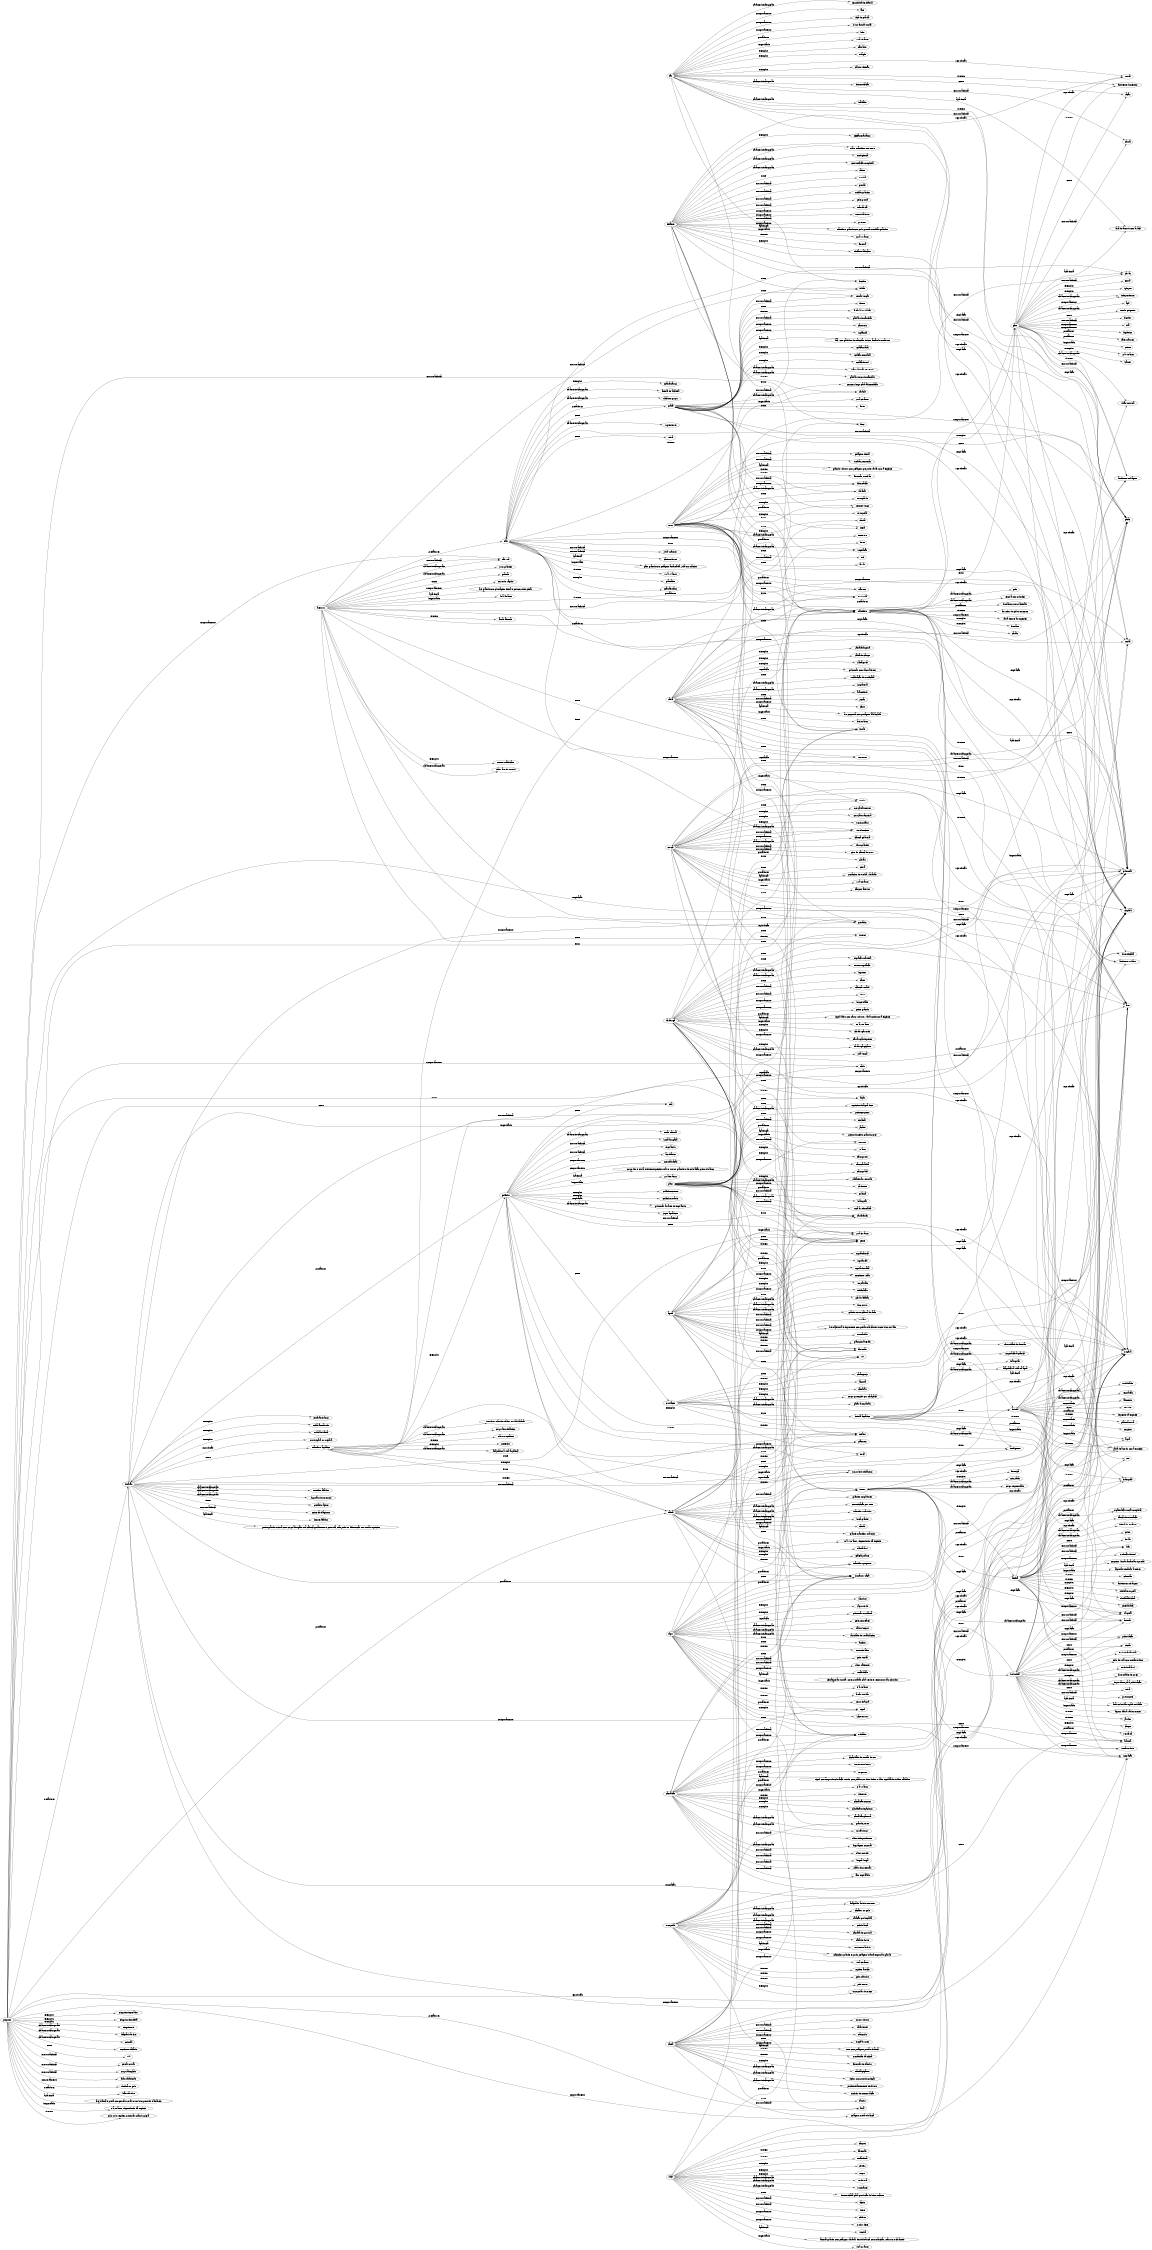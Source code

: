 digraph G {
	rankdir=LR size=15
	"cão"
	gato
	"sabiá"
	pacu
	elefante
	borboleta
	tartaruga
	urso
	"leão"
	golfinho
	abelha
	"águia"
	sapo
	"tubarão"
	coruja
	girafa
	"urso-polar"
	"camaleão"
	panda
	vaca
	avestruz
	baleia
	pinguim
	"mamífero"
	"mamífero aquático"
	inseto
	"crustáceo"
	"animal aquático"
	animal
	"cão" -> Labrador [label=exemplos]
	"cão" -> Beagle [label=exemplos]
	"cão" -> "Pastor Alemão" [label=exemplos]
	"cão" -> pulmonar [label="respiração"]
	"cão" -> "vivípara" [label="reprodução"]
	"cão" -> sexual [label="reprodução"]
	"cão" -> "domesticação" [label="características_gerais"]
	"cão" -> lealdade [label="características_gerais"]
	"cão" -> "sensibilidade olfativa" [label="características_gerais"]
	"cão" -> "mamífero" [label="é_um"]
	"cão" -> "ração" [label=come]
	"cão" -> patas [label="estrutura_física"]
	"cão" -> focinho [label="estrutura_física"]
	"cão" -> cauda [label="estrutura_física"]
	"cão" -> late [label=comportamento]
	"cão" -> "fica de guarda" [label=comportamento]
	"cão" -> "é um animal social" [label=comportamento]
	"cão" -> lobo [label=predadores]
	"cão" -> "varia de acordo com a raça" [label="aparência"]
	"cão" -> "10 a 15 anos" [label=longevidade]
	"cão" -> "ambiente doméstico" [label=vive_em]
	"cão" -> "ambiente selvagem" [label=vive_em]
	gato -> Siames [label=exemplos]
	gato -> Persa [label=exemplos]
	gato -> Sphynx [label=exemplos]
	gato -> pulmonar [label="respiração"]
	gato -> "vivípara" [label="reprodução"]
	gato -> sexual [label="reprodução"]
	gato -> independente [label="características_gerais"]
	gato -> "ágil" [label="características_gerais"]
	gato -> "visão noturna" [label="características_gerais"]
	gato -> "mamífero" [label="é_um"]
	gato -> "ração" [label=come]
	gato -> "roedor pequeno" [label=come]
	gato -> ave [label=come]
	gato -> patas [label="estrutura_física"]
	gato -> bigodes [label="estrutura_física"]
	gato -> cauda [label="estrutura_física"]
	gato -> garras [label="estrutura_física"]
	gato -> mia [label=comportamento]
	gato -> independente [label=comportamento]
	gato -> "higiênico" [label=comportamento]
	gato -> "cães maiores" [label=predadores]
	gato -> coiote [label=predadores]
	gato -> "varia de acordo com a raça" [label="aparência"]
	gato -> "12 a 15 anos" [label=longevidade]
	gato -> "ambiente doméstico" [label=vive_em]
	gato -> "ambiente selvagem" [label=vive_em]
	"sabiá" -> "Sabiá-laranjeira" [label=exemplos]
	"sabiá" -> "Sabiá-do-campo" [label=exemplos]
	"sabiá" -> "Sabiá-poca" [label=exemplos]
	"sabiá" -> "pulmonar com sacos aéreos" [label="respiração"]
	"sabiá" -> "ovípara" [label="reprodução"]
	"sabiá" -> "vocalização diversificada" [label="características_gerais"]
	"sabiá" -> territorial [label="características_gerais"]
	"sabiá" -> "migratória" [label="características_gerais"]
	"sabiá" -> ave [label="é_um"]
	"sabiá" -> sementes [label=come]
	"sabiá" -> inseto [label=come]
	"sabiá" -> "aracnídeos" [label=come]
	"sabiá" -> frutas [label=come]
	"sabiá" -> patas [label="estrutura_física"]
	"sabiá" -> asas [label="estrutura_física"]
	"sabiá" -> bico [label="estrutura_física"]
	"sabiá" -> penas [label="estrutura_física"]
	"sabiá" -> canto [label=comportamento]
	"sabiá" -> voo [label=comportamento]
	"sabiá" -> "migração" [label=comportamento]
	"sabiá" -> gato [label=predadores]
	"sabiá" -> "ave pequena com penagem alaranjada" [label="aparência"]
	"sabiá" -> "até 30 anos" [label=longevidade]
	"sabiá" -> florestas [label=vive_em]
	"sabiá" -> "ambiente urbano" [label=vive_em]
	pacu -> "Pacu-preto" [label=exemplos]
	pacu -> "Pacu-caranha" [label=exemplos]
	pacu -> "Pacu-prata" [label=exemplos]
	pacu -> branquial [label="respiração"]
	pacu -> "ovípara" [label="reprodução"]
	pacu -> "nadadeiras robustas" [label="características_gerais"]
	pacu -> "boca arredondada" [label="características_gerais"]
	pacu -> "espécies de água doce" [label="características_gerais"]
	pacu -> peixe [label="é_um"]
	pacu -> algas [label=come]
	pacu -> frutas [label=come]
	pacu -> "peixe pequeno" [label=come]
	pacu -> "plâncton" [label=come]
	pacu -> barbatanas [label="estrutura_física"]
	pacu -> escamas [label="estrutura_física"]
	pacu -> branquias [label="estrutura_física"]
	pacu -> nado [label=comportamento]
	pacu -> cardumes [label=comportamento]
	pacu -> piranha [label=predadores]
	pacu -> "jacaré" [label=predadores]
	pacu -> "peixe de médio/grande porte" [label="aparência"]
	pacu -> "10 anos" [label=longevidade]
	pacu -> rio [label=vive_em]
	elefante -> "Elefante-africano" [label=exemplos]
	elefante -> "Elefante-asiático" [label=exemplos]
	elefante -> pulmonar [label="respiração"]
	elefante -> "vivípara" [label="reprodução"]
	elefante -> sexual [label="reprodução"]
	elefante -> "maior mamífero terrestre" [label="características_gerais"]
	elefante -> "inteligência" [label="características_gerais"]
	elefante -> "comunicação complexa" [label="características_gerais"]
	elefante -> "mamífero" [label="é_um"]
	elefante -> "vegetação" [label=come]
	elefante -> frutas [label=come]
	elefante -> "raízes" [label=come]
	elefante -> folhas [label=come]
	elefante -> patas [label="estrutura_física"]
	elefante -> tromba [label="estrutura_física"]
	elefante -> presas [label="estrutura_física"]
	elefante -> "orelhas grandes" [label="estrutura_física"]
	elefante -> "pele grossa" [label="estrutura_física"]
	elefante -> social [label=comportamento]
	elefante -> matriarcal [label=comportamento]
	elefante -> "memória forte" [label=comportamento]
	elefante -> protetor [label=comportamento]
	elefante -> "humanos (caça)" [label=predadores]
	elefante -> "mamífero grande com pele grossa e orelhas grandes" [label="aparência"]
	elefante -> "60 a 70 anos" [label=longevidade]
	elefante -> savana [label=vive_em]
	elefante -> floresta [label=vive_em]
	borboleta -> Monarca [label=exemplos]
	borboleta -> "Borboleta-azul" [label=exemplos]
	borboleta -> "Borboleta-da-seda" [label=exemplos]
	borboleta -> traqueal [label="respiração"]
	borboleta -> "ovípara" [label="reprodução"]
	borboleta -> "ciclo de vida com metamorfose" [label="características_gerais"]
	borboleta -> "diversidade de cores" [label="características_gerais"]
	borboleta -> "importante para polinização" [label="características_gerais"]
	borboleta -> inseto [label="é_um"]
	borboleta -> "néctar" [label=come]
	borboleta -> seiva [label=come]
	borboleta -> asas [label="estrutura_física"]
	borboleta -> antenas [label="estrutura_física"]
	borboleta -> "probóscide" [label="estrutura_física"]
	borboleta -> voo [label=comportamento]
	borboleta -> "migração" [label=comportamento]
	borboleta -> "polinização" [label=comportamento]
	borboleta -> metamorfose [label=comportamento]
	borboleta -> ave [label=predadores]
	borboleta -> aranha [label=predadores]
	borboleta -> "asas coloridas e padronizadas" [label="aparência"]
	borboleta -> "alguns dias a vários meses" [label=longevidade]
	borboleta -> "ambiente selvagem" [label=vive_em]
	borboleta -> jardim [label=vive_em]
	borboleta -> campo [label=vive_em]
	tartaruga -> "Tartaruga-verde" [label=exemplos]
	tartaruga -> "Tartaruga-de-pente" [label=exemplos]
	tartaruga -> "Tartaruga-gigante" [label=exemplos]
	tartaruga -> pulmonar [label="respiração"]
	tartaruga -> "ovípara" [label="reprodução"]
	tartaruga -> "vida longa" [label="características_gerais"]
	tartaruga -> "migração marinha" [label="características_gerais"]
	tartaruga -> "termorregulação" [label="características_gerais"]
	tartaruga -> "réptil" [label="é_um"]
	tartaruga -> "vegetação" [label=come]
	tartaruga -> frutas [label=come]
	tartaruga -> algas [label=come]
	tartaruga -> legumes [label=come]
	tartaruga -> insetos [label=come]
	tartaruga -> barbatanas [label="estrutura_física"]
	tartaruga -> casco [label="estrutura_física"]
	tartaruga -> patas [label="estrutura_física"]
	tartaruga -> "cabeça retrátil" [label="estrutura_física"]
	tartaruga -> lento [label=comportamento]
	tartaruga -> "solitário" [label=comportamento]
	tartaruga -> longevidade [label=comportamento]
	tartaruga -> ave [label=predadores]
	tartaruga -> "peixe grande" [label=predadores]
	tartaruga -> "humanos (caça)" [label=predadores]
	tartaruga -> "réptil baixo com casco robusto, varia conforme a espécie" [label="aparência"]
	tartaruga -> "30 a 100 anos" [label=longevidade]
	tartaruga -> rio [label=vive_em]
	tartaruga -> oceano [label=vive_em]
	urso -> "Urso-pardo" [label=exemplos]
	urso -> "Urso-polar" [label=exemplos]
	urso -> Panda [label=exemplos]
	urso -> pulmonar [label="respiração"]
	urso -> "vivípara" [label="reprodução"]
	urso -> "hibernação" [label="características_gerais"]
	urso -> "omnívoro" [label="características_gerais"]
	urso -> forte [label="características_gerais"]
	urso -> "mamífero" [label="é_um"]
	urso -> patas [label=come]
	urso -> mel [label=come]
	urso -> frutas [label=come]
	urso -> larvas [label=come]
	urso -> peixe [label=come]
	urso -> roedor [label=come]
	urso -> garras [label="estrutura_física"]
	urso -> "pelagem densa" [label="estrutura_física"]
	urso -> focinho [label="estrutura_física"]
	urso -> "orelhas pequenas" [label="estrutura_física"]
	urso -> "hibernação" [label=comportamento]
	urso -> "solitário" [label=comportamento]
	urso -> territorial [label=comportamento]
	urso -> "não tem" [label=predadores]
	urso -> "grande, robusto com pelagem que pode variar com a espécie" [label="aparência"]
	urso -> "20 a 30 anos" [label=longevidade]
	urso -> "florestas, tundras" [label=vive_em]
	"leão" -> "Leão-africano" [label=exemplos]
	"leão" -> "Leão-asiático" [label=exemplos]
	"leão" -> pulmonar [label="respiração"]
	"leão" -> "vivípara" [label="reprodução"]
	"leão" -> "animal de alcateia" [label="características_gerais"]
	"leão" -> "caça em grupo" [label="características_gerais"]
	"leão" -> "rugido forte" [label="características_gerais"]
	"leão" -> "mamífero" [label="é_um"]
	"leão" -> zebra [label=come]
	"leão" -> girafa [label=come]
	"leão" -> patas [label="estrutura_física"]
	"leão" -> "juba (machos)" [label="estrutura_física"]
	"leão" -> garras [label="estrutura_física"]
	"leão" -> "caninos fortes" [label="estrutura_física"]
	"leão" -> social [label=comportamento]
	"leão" -> predador [label=comportamento]
	"leão" -> territorial [label=comportamento]
	"leão" -> "não tem" [label=predadores]
	"leão" -> "gato grande com pelagem amarelada, juba em machos" [label="aparência"]
	"leão" -> "10 a 14 anos" [label=longevidade]
	"leão" -> savana [label=vive_em]
	"leão" -> gramados [label=vive_em]
	golfinho -> "Golfinho-comum" [label=exemplos]
	golfinho -> "Golfinho-rotador" [label=exemplos]
	golfinho -> Orca [label=exemplos]
	golfinho -> "pulmonar através de espiráculo" [label="respiração"]
	golfinho -> "vivípara" [label="reprodução"]
	golfinho -> inteligente [label="características_gerais"]
	golfinho -> "jogos aquáticos" [label="características_gerais"]
	golfinho -> "sonar natural" [label="características_gerais"]
	golfinho -> peixe [label=come]
	golfinho -> lula [label=come]
	golfinho -> "crustáceo" [label=come]
	golfinho -> barbatanas [label="estrutura_física"]
	golfinho -> "corpo hidrodinâmico" [label="estrutura_física"]
	golfinho -> "boca alongada" [label="estrutura_física"]
	golfinho -> "espiráculo" [label="estrutura_física"]
	golfinho -> inteligente [label=comportamento]
	golfinho -> social [label=comportamento]
	golfinho -> "acrobático" [label=comportamento]
	golfinho -> "ecolocalização" [label=comportamento]
	golfinho -> "tubarão" [label=predadores]
	golfinho -> "corpo liso e cinza, existem espécies rosas e outros grandes e de coloração preto e branco" [label="aparência"]
	golfinho -> "20 a 50 anos" [label=longevidade]
	golfinho -> oceano [label=vive_em]
	abelha -> "Abelha-europeia" [label=exemplos]
	abelha -> "Abelha-africana" [label=exemplos]
	abelha -> "Abelha-jataí" [label=exemplos]
	abelha -> traqueal [label="respiração"]
	abelha -> "ovípara" [label="reprodução"]
	abelha -> "organização social complexa" [label="características_gerais"]
	abelha -> "dança de orientação" [label="características_gerais"]
	abelha -> "defesa do enxame" [label="características_gerais"]
	abelha -> inseto [label="é_um"]
	abelha -> "néctar" [label=come]
	abelha -> "pólen" [label=come]
	abelha -> asas [label="estrutura_física"]
	abelha -> "ferrão" [label="estrutura_física"]
	abelha -> antenas [label="estrutura_física"]
	abelha -> "polinização" [label=comportamento]
	abelha -> "produção de mel" [label=comportamento]
	abelha -> social [label=comportamento]
	abelha -> ave [label=predadores]
	abelha -> aranha [label=predadores]
	abelha -> "pequeno, listras amarelas e pretas" [label="aparência"]
	abelha -> "algumas semanas a meses" [label=longevidade]
	abelha -> colmeias [label=vive_em]
	abelha -> "ambientes selvagem" [label=vive_em]
	abelha -> "ambiente urbano" [label=vive_em]
	"águia" -> "Águia-careca" [label=exemplos]
	"águia" -> "Águia-real" [label=exemplos]
	"águia" -> "Águia-dourada" [label=exemplos]
	"águia" -> pulmonar [label="respiração"]
	"águia" -> "ovípara" [label="reprodução"]
	"águia" -> "excelente visão" [label="características_gerais"]
	"águia" -> "voo planado" [label="características_gerais"]
	"águia" -> "nidificação" [label="características_gerais"]
	"águia" -> ave [label="é_um"]
	"águia" -> peixe [label=come]
	"águia" -> "mamífero pequeno" [label=come]
	"águia" -> roedor [label=come]
	"águia" -> "garras afiadas" [label="estrutura_física"]
	"águia" -> "bico curvo" [label="estrutura_física"]
	"águia" -> "grande envergadura de asas" [label="estrutura_física"]
	"águia" -> predador [label=comportamento]
	"águia" -> "excelente visão" [label=comportamento]
	"águia" -> "voo alto" [label=comportamento]
	"águia" -> "humanos (caça)" [label=predadores]
	"águia" -> "ave majestosa e imponente com penas marcantes e com bico curvado" [label="aparência"]
	"águia" -> "20 a 30 anos" [label=longevidade]
	"águia" -> montanhas [label=vive_em]
	"águia" -> "planícies abertas" [label=vive_em]
	"águia" -> florestas [label=vive_em]
	sapo -> "Sapo-cururu" [label=exemplos]
	sapo -> "Sapo-boi" [label=exemplos]
	sapo -> "Sapo-verde" [label=exemplos]
	sapo -> "pulmonar e cutânea" [label="respiração"]
	sapo -> "ovípara" [label="reprodução"]
	sapo -> "pele permeável" [label="características_gerais"]
	sapo -> "saltos longos" [label="características_gerais"]
	sapo -> "variedade de vocalizações" [label="características_gerais"]
	sapo -> "anfíbio" [label="é_um"]
	sapo -> inseto [label=come]
	sapo -> aranha [label=come]
	sapo -> invertebrados [label=come]
	sapo -> "pele úmida" [label="estrutura_física"]
	sapo -> patas [label="estrutura_física"]
	sapo -> "olhos salientes" [label="estrutura_física"]
	sapo -> noturno [label=comportamento]
	sapo -> "vocalização" [label=comportamento]
	sapo -> metamorfose [label=comportamento]
	sapo -> ave [label=predadores]
	sapo -> "réptil" [label=predadores]
	sapo -> "mamífero pequeno" [label=predadores]
	sapo -> "pele áspera e úmida, cores puxadas para verde e venenosos são coloridos" [label="aparência"]
	sapo -> "5 a 15 anos" [label=longevidade]
	sapo -> "áreas úmidas" [label=vive_em]
	sapo -> florestas [label=vive_em]
	sapo -> "perto de água" [label=vive_em]
	sapo -> rio [label=vive_em]
	"tubarão" -> "Tubarão-branco" [label=exemplos]
	"tubarão" -> "Tubarão-martelo" [label=exemplos]
	"tubarão" -> "Tubarão-baleia" [label=exemplos]
	"tubarão" -> branquial [label="respiração"]
	"tubarão" -> "ovovivípara ou ovípara" [label="reprodução"]
	"tubarão" -> "sentidos afiados" [label="características_gerais"]
	"tubarão" -> "ampolas de Lorenzini" [label="características_gerais"]
	"tubarão" -> "predador ápice" [label="características_gerais"]
	"tubarão" -> "peixe cartilaginoso" [label="é_um"]
	"tubarão" -> peixe [label=come]
	"tubarão" -> "mamífero aquático" [label=come]
	"tubarão" -> "dentes afiados" [label="estrutura_física"]
	"tubarão" -> barbatanas [label="estrutura_física"]
	"tubarão" -> "corpo hidrodinâmico" [label="estrutura_física"]
	"tubarão" -> predador [label=comportamento]
	"tubarão" -> "solitário" [label=comportamento]
	"tubarão" -> "migração" [label=comportamento]
	"tubarão" -> "humanos (caça)" [label=predadores]
	"tubarão" -> "peixe grande e cinza com corpo alongado sua cabeça geralmente é pontuda, mas pode se diferenciar em outras espécies" [label="aparência"]
	"tubarão" -> "20 a 30 anos" [label=longevidade]
	"tubarão" -> oceano [label=vive_em]
	coruja -> "Coruja-das-neves" [label=exemplos]
	coruja -> "Coruja-buraqueira" [label=exemplos]
	coruja -> "Mocho-diabo" [label=exemplos]
	coruja -> pulmonar [label="respiração"]
	coruja -> "ovípara" [label="reprodução"]
	coruja -> "visão noturna" [label="características_gerais"]
	coruja -> "voo silencioso" [label="características_gerais"]
	coruja -> "cabeça giratória" [label="características_gerais"]
	coruja -> ave [label="é_um"]
	coruja -> roedor [label=come]
	coruja -> inseto [label=come]
	coruja -> ave [label=come]
	coruja -> patas [label="estrutura_física"]
	coruja -> "olhos grandes" [label="estrutura_física"]
	coruja -> "giro de cabeça de 270°" [label="estrutura_física"]
	coruja -> "voo silencioso" [label="estrutura_física"]
	coruja -> noturno [label=comportamento]
	coruja -> predador [label=comportamento]
	coruja -> "voo silencioso" [label=comportamento]
	coruja -> "gavião" [label=predadores]
	coruja -> cobra [label=predadores]
	coruja -> "penachos de orelha, variadas" [label="aparência"]
	coruja -> "10 a 25 anos" [label=longevidade]
	coruja -> florestas [label=vive_em]
	coruja -> "campos abertos" [label=vive_em]
	coruja -> "ambiente selvagem" [label=vive_em]
	coruja -> "ambiente urbano" [label=vive_em]
	girafa -> "Girafa-masai" [label=exemplos]
	girafa -> "Girafa-reticulada" [label=exemplos]
	girafa -> "Girafa-do-sul" [label=exemplos]
	girafa -> pulmonar [label="respiração"]
	girafa -> "vivípara" [label="reprodução"]
	girafa -> "maior animal terrestre" [label="características_gerais"]
	girafa -> "padrão único de manchas" [label="características_gerais"]
	girafa -> "pescoço longo para alimentação" [label="características_gerais"]
	girafa -> "mamífero" [label="é_um"]
	girafa -> folhas [label=come]
	girafa -> flores [label=come]
	girafa -> frutos [label=come]
	girafa -> "pescoço longo" [label="estrutura_física"]
	girafa -> "pernas longas" [label="estrutura_física"]
	girafa -> "padrão de manchas" [label="estrutura_física"]
	girafa -> social [label=comportamento]
	girafa -> pastoreio [label=comportamento]
	girafa -> "vigilância" [label=comportamento]
	girafa -> "leão" [label=predadores]
	girafa -> hiena [label=predadores]
	girafa -> "alta, com padrões de manchas únicos, amarelo e marrom" [label="aparência"]
	girafa -> "20 a 25 anos" [label=longevidade]
	girafa -> savanas [label=vive_em]
	girafa -> "áreas arborizadas" [label=vive_em]
	"urso-polar" -> "Urso-polar do Ártico" [label=exemplos]
	"urso-polar" -> pulmonar [label="respiração"]
	"urso-polar" -> "vivípara" [label="reprodução"]
	"urso-polar" -> "adaptado ao frio extremo" [label="características_gerais"]
	"urso-polar" -> "caçador no gelo" [label="características_gerais"]
	"urso-polar" -> "natação prolongada" [label="características_gerais"]
	"urso-polar" -> "mamífero" [label="é_um"]
	"urso-polar" -> foca [label=come]
	"urso-polar" -> peixe [label=come]
	"urso-polar" -> "pele branca" [label="estrutura_física"]
	"urso-polar" -> "grande porte" [label="estrutura_física"]
	"urso-polar" -> "camada de gordura" [label="estrutura_física"]
	"urso-polar" -> "solitário" [label=comportamento]
	"urso-polar" -> "nadador forte" [label=comportamento]
	"urso-polar" -> "resistente ao frio" [label=comportamento]
	"urso-polar" -> "humanos (caça)" [label=predadores]
	"urso-polar" -> "mamífero grande e gordo pelagem branca espessa e garras" [label="aparência"]
	"urso-polar" -> "15 a 25 anos" [label=longevidade]
	"urso-polar" -> "regiões árticas" [label=vive_em]
	"urso-polar" -> "gelo marinho" [label=vive_em]
	"urso-polar" -> "polo norte" [label=vive_em]
	"camaleão" -> "Camaleão-comum" [label=exemplos]
	"camaleão" -> "Camaleão-de-Jackson" [label=exemplos]
	"camaleão" -> "Camaleão-pantera" [label=exemplos]
	"camaleão" -> pulmonar [label="respiração"]
	"camaleão" -> "ovípara" [label="reprodução"]
	"camaleão" -> "muda de cor" [label="características_gerais"]
	"camaleão" -> "olhos independentes" [label="características_gerais"]
	"camaleão" -> "linguagem corporal" [label="características_gerais"]
	"camaleão" -> "réptil" [label="é_um"]
	"camaleão" -> inseto [label=come]
	"camaleão" -> aranha [label=come]
	"camaleão" -> "olhos móveis" [label="estrutura_física"]
	"camaleão" -> "língua longa" [label="estrutura_física"]
	"camaleão" -> "patas de preensão" [label="estrutura_física"]
	"camaleão" -> "rabo espiralado" [label="estrutura_física"]
	"camaleão" -> "solitário" [label=comportamento]
	"camaleão" -> "capacidade de mudar de cor" [label=comportamento]
	"camaleão" -> "movimento lento" [label=comportamento]
	"camaleão" -> ave [label=predadores]
	"camaleão" -> serpente [label=predadores]
	"camaleão" -> "réptil com corpo de coloração verde, com patas com dois dedos e rabo espiralado e olhos saltados" [label="aparência"]
	"camaleão" -> "3 a 10 anos" [label=longevidade]
	"camaleão" -> florestas [label=vive_em]
	"camaleão" -> desertos [label=vive_em]
	panda -> "Panda-gigante" [label=exemplos]
	panda -> pulmonar [label="respiração"]
	panda -> "vivípara" [label="reprodução"]
	panda -> "dedos com pseudo-polegar" [label="características_gerais"]
	panda -> "predominantemente herbívoro" [label="características_gerais"]
	panda -> "símbolo de conservação" [label="características_gerais"]
	panda -> "mamífero" [label="é_um"]
	panda -> bambu [label=come]
	panda -> "pelagem preta e branca" [label="estrutura_física"]
	panda -> "corpo robusto" [label="estrutura_física"]
	panda -> "patas fortes" [label="estrutura_física"]
	panda -> "solitário" [label=comportamento]
	panda -> tranquilo [label=comportamento]
	panda -> "trepa árvores" [label=comportamento]
	panda -> "humanos (caça)" [label=predadores]
	panda -> "urso com pelagem preta e branca" [label="aparência"]
	panda -> "20 a 30 anos" [label=longevidade]
	panda -> "montanhas da china" [label=vive_em]
	panda -> "florestas de bambu" [label=vive_em]
	vaca -> Holandesa [label=exemplos]
	vaca -> Jersey [label=exemplos]
	vaca -> Angus [label=exemplos]
	vaca -> pulmonar [label="respiração"]
	vaca -> "vivípara" [label="reprodução"]
	vaca -> "herbívora" [label="características_gerais"]
	vaca -> ruminante [label="características_gerais"]
	vaca -> "domesticada para produção de leite e carne" [label="características_gerais"]
	vaca -> "mamífero" [label="é_um"]
	vaca -> capim [label=come]
	vaca -> patas [label="estrutura_física"]
	vaca -> "úbere" [label="estrutura_física"]
	vaca -> chifres [label="estrutura_física"]
	vaca -> "produz leite" [label=comportamento]
	vaca -> rumina [label=comportamento]
	vaca -> "humanos (caça)" [label=predadores]
	vaca -> "animal grande com pelagem variada, desde branca, com manchas, marrom e caramelo" [label="aparência"]
	vaca -> "15 a 20 anos" [label=longevidade]
	vaca -> campos [label=vive_em]
	vaca -> fazendas [label=vive_em]
	avestruz -> "Avestruz-africano" [label=exemplos]
	avestruz -> pulmonar [label="respiração"]
	avestruz -> "ovípara" [label="reprodução"]
	avestruz -> "maior ave do mundo" [label="características_gerais"]
	avestruz -> "não voa" [label="características_gerais"]
	avestruz -> "ovos grandes" [label="características_gerais"]
	avestruz -> ave [label="é_um"]
	avestruz -> gramas [label=come]
	avestruz -> sementes [label=come]
	avestruz -> insetos [label=come]
	avestruz -> "pernas longas" [label="estrutura_física"]
	avestruz -> "pescoço longo" [label="estrutura_física"]
	avestruz -> "não voa" [label="estrutura_física"]
	avestruz -> "corredor rápido" [label=comportamento]
	avestruz -> social [label=comportamento]
	avestruz -> hiena [label=predadores]
	avestruz -> "leão" [label=predadores]
	avestruz -> "ave grande com plumagem densa e pescoço sem penas" [label="aparência"]
	avestruz -> "40 a 45 anos" [label=longevidade]
	avestruz -> savanas [label=vive_em]
	avestruz -> "áreas abertas" [label=vive_em]
	baleia -> "Baleia-azul" [label=exemplos]
	baleia -> "Baleia-jubarte" [label=exemplos]
	baleia -> Orca [label=exemplos]
	baleia -> pulmonar [label="respiração"]
	baleia -> "vivípara" [label="reprodução"]
	baleia -> "grandes migradores" [label="características_gerais"]
	baleia -> "comunicação por sons" [label="características_gerais"]
	baleia -> "mamífero marinho" [label="características_gerais"]
	baleia -> "mamífero aquático" [label="é_um"]
	baleia -> "plâncton" [label=come]
	baleia -> peixe [label=come]
	baleia -> "grande porte" [label="estrutura_física"]
	baleia -> "corpo hidrodinâmico" [label="estrutura_física"]
	baleia -> barbatanas [label="estrutura_física"]
	baleia -> "boca grande" [label="estrutura_física"]
	baleia -> cantar [label=comportamento]
	baleia -> "migração" [label=comportamento]
	baleia -> "humanos (caça)" [label=predadores]
	baleia -> "grande mamífero marinho" [label="aparência"]
	baleia -> "20 a 100 anos, dependendo da espécie" [label=longevidade]
	baleia -> oceano [label=vive_em]
	pinguim -> "Pinguim-imperador" [label=exemplos]
	pinguim -> "Pinguim-de-Adélia" [label=exemplos]
	pinguim -> "Pinguim-rei" [label=exemplos]
	pinguim -> pulmonar [label="respiração"]
	pinguim -> "ovípara" [label="reprodução"]
	pinguim -> "adaptado ao frio" [label="características_gerais"]
	pinguim -> colonial [label="características_gerais"]
	pinguim -> "excelente nadador" [label="características_gerais"]
	pinguim -> ave [label="é_um"]
	pinguim -> peixe [label=come]
	pinguim -> lula [label=come]
	pinguim -> krill [label=come]
	pinguim -> "pernas curtas" [label="estrutura_física"]
	pinguim -> "corpo alongado" [label="estrutura_física"]
	pinguim -> "asas nadadeiras" [label="estrutura_física"]
	pinguim -> bico [label="estrutura_física"]
	pinguim -> nado [label=comportamento]
	pinguim -> "não voa" [label=comportamento]
	pinguim -> "migração" [label=comportamento]
	pinguim -> "desliza no gelo" [label=comportamento]
	pinguim -> foca [label=predadores]
	pinguim -> baleia [label=predadores]
	pinguim -> "leão-marinho" [label=predadores]
	pinguim -> "tubarão" [label=predadores]
	pinguim -> "ave branca e preta com pernas curtas e um bico pontudo e amarelo" [label="aparência"]
	pinguim -> "6 a 20 anos, dependendo da espécie" [label=longevidade]
	pinguim -> "polo sul e regiões próximas quando migra" [label=vive_em]
	"mamífero" -> humano [label=exemplos]
	"mamífero" -> gato [label=exemplos]
	"mamífero" -> cavalo [label=exemplos]
	"mamífero" -> pulmonar [label="respiração"]
	"mamífero" -> "vivípara" [label="reprodução"]
	"mamífero" -> pelo [label="características_gerais"]
	"mamífero" -> "respira com pulmões" [label="características_gerais"]
	"mamífero" -> animal [label="é_um"]
	"mamífero" -> "humanos/outros animais" [label=predadores]
	"mamífero" -> diversificada [label="aparência"]
	"mamífero" -> "varia de acordo com a espécie" [label=longevidade]
	"mamífero" -> "ao redor do globo terrestre" [label=vive_em]
	"mamífero" -> "varia dentre as espécies" [label=comportamento]
	"mamífero" -> inteligente [label=comportamento]
	"mamífero aquático" -> pulmonar [label="respiração"]
	"mamífero aquático" -> "vivípara" [label="reprodução"]
	"mamífero aquático" -> "adaptados à vida aquática" [label="características_gerais"]
	"mamífero aquático" -> "membros transformados em barbatanas" [label="características_gerais"]
	"mamífero aquático" -> "corpo aerodinâmico" [label="características_gerais"]
	"mamífero aquático" -> "mamífero" [label="é_um"]
	"mamífero aquático" -> "mares e oceanos" [label=vive_em]
	"mamífero aquático" -> golfinho [label=exemplos]
	"mamífero aquático" -> baleia [label=exemplos]
	"mamífero aquático" -> "peixe-boi" [label=exemplos]
	inseto -> traqueal [label="respiração"]
	inseto -> "ovípara" [label="reprodução"]
	inseto -> "seis patas" [label="características_gerais"]
	inseto -> "corpo segmentado" [label="características_gerais"]
	inseto -> antenas [label="características_gerais"]
	inseto -> animal [label="é_um"]
	inseto -> abelha [label=exemplos]
	inseto -> formiga [label=exemplos]
	inseto -> borboleta [label=exemplos]
	"crustáceo" -> branquial [label="respiração"]
	"crustáceo" -> "ovípara" [label="reprodução"]
	"crustáceo" -> "corpo protegido por carapaça" [label="características_gerais"]
	"crustáceo" -> "patas articuladas" [label="características_gerais"]
	"crustáceo" -> antenas [label="características_gerais"]
	"crustáceo" -> "animal aquático" [label="é_um"]
	"crustáceo" -> oceano [label=vive_em]
	"crustáceo" -> rio [label=vive_em]
	"crustáceo" -> caranguejo [label=exemplos]
	"crustáceo" -> lagosta [label=exemplos]
	"crustáceo" -> "camarão" [label=exemplos]
	"animal aquático" -> "brânquias" [label="respiração"]
	"animal aquático" -> "ovípara" [label="reprodução"]
	"animal aquático" -> "vivípara" [label="reprodução"]
	"animal aquático" -> "adaptação à vida na água" [label="características_gerais"]
	"animal aquático" -> "diversidade de formas" [label="características_gerais"]
	"animal aquático" -> "respiração aquática" [label="características_gerais"]
	"animal aquático" -> animal [label="é_um"]
	"animal aquático" -> "água" [label=vive_em]
	"animal aquático" -> "varia de acordo com a espécie" [label=predadores]
	"animal aquático" -> diversificada [label="aparência"]
	"animal aquático" -> "varia de acordo com a espécie" [label=longevidade]
	animal -> pulmonar [label="respiração"]
	animal -> branquial [label="respiração"]
	animal -> traqueal [label="respiração"]
	animal -> "ovípara" [label="reprodução"]
	animal -> "vivípara" [label="reprodução"]
	animal -> mobilidade [label="características_gerais"]
	animal -> "respiração" [label="características_gerais"]
	animal -> "ser vivo" [label="é_um"]
	animal -> "planeta terra" [label=vive_em]
	animal -> "oxigênio" [label=necessita_de]
	animal -> alimento [label=necessita_de]
	animal -> "água" [label=necessita_de]
	animal -> "depende da espécie" [label=predadores]
	animal -> diversificada [label="aparência"]
	animal -> "varia de acordo com a espécie" [label=longevidade]
	ranksep=5
}
